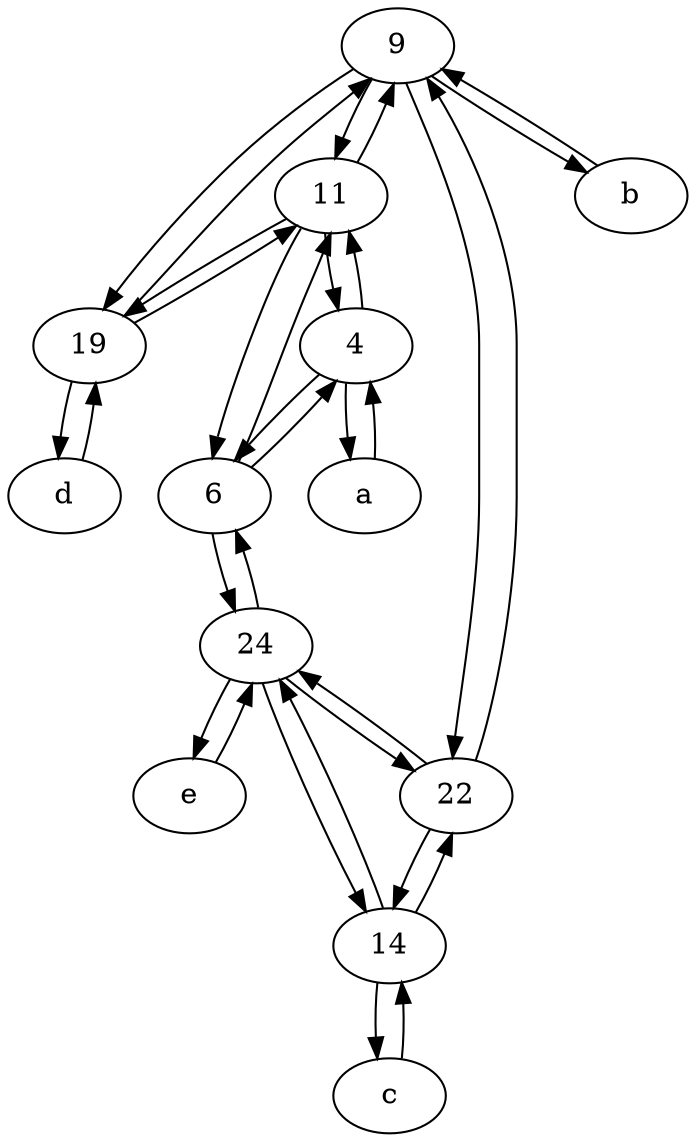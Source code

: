 digraph  {
	9;
	11;
	e [pos="30,50!"];
	22;
	19;
	6;
	4;
	d [pos="20,30!"];
	c [pos="20,10!"];
	a [pos="40,10!"];
	24;
	b [pos="50,20!"];
	14;
	11 -> 9;
	14 -> c;
	a -> 4;
	24 -> 22;
	19 -> 11;
	4 -> 11;
	11 -> 19;
	9 -> 19;
	b -> 9;
	22 -> 24;
	e -> 24;
	9 -> 11;
	d -> 19;
	4 -> a;
	19 -> d;
	6 -> 11;
	19 -> 9;
	9 -> 22;
	c -> 14;
	24 -> 6;
	9 -> b;
	14 -> 22;
	11 -> 4;
	4 -> 6;
	14 -> 24;
	24 -> e;
	6 -> 24;
	6 -> 4;
	22 -> 14;
	11 -> 6;
	24 -> 14;
	22 -> 9;

	}